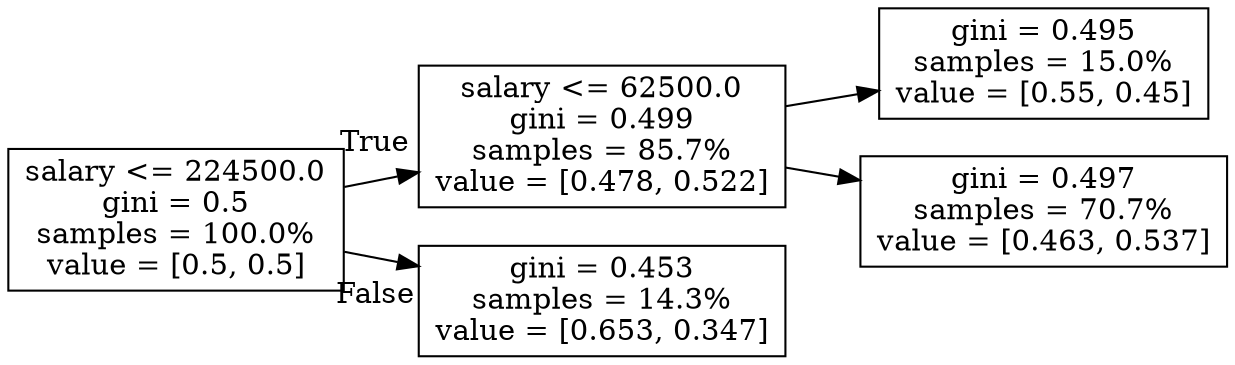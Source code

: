 digraph Tree {
node [shape=box] ;
rankdir=LR ;
0 [label="salary <= 224500.0\ngini = 0.5\nsamples = 100.0%\nvalue = [0.5, 0.5]"] ;
1 [label="salary <= 62500.0\ngini = 0.499\nsamples = 85.7%\nvalue = [0.478, 0.522]"] ;
0 -> 1 [labeldistance=2.5, labelangle=-45, headlabel="True"] ;
2 [label="gini = 0.495\nsamples = 15.0%\nvalue = [0.55, 0.45]"] ;
1 -> 2 ;
3 [label="gini = 0.497\nsamples = 70.7%\nvalue = [0.463, 0.537]"] ;
1 -> 3 ;
4 [label="gini = 0.453\nsamples = 14.3%\nvalue = [0.653, 0.347]"] ;
0 -> 4 [labeldistance=2.5, labelangle=45, headlabel="False"] ;
}
